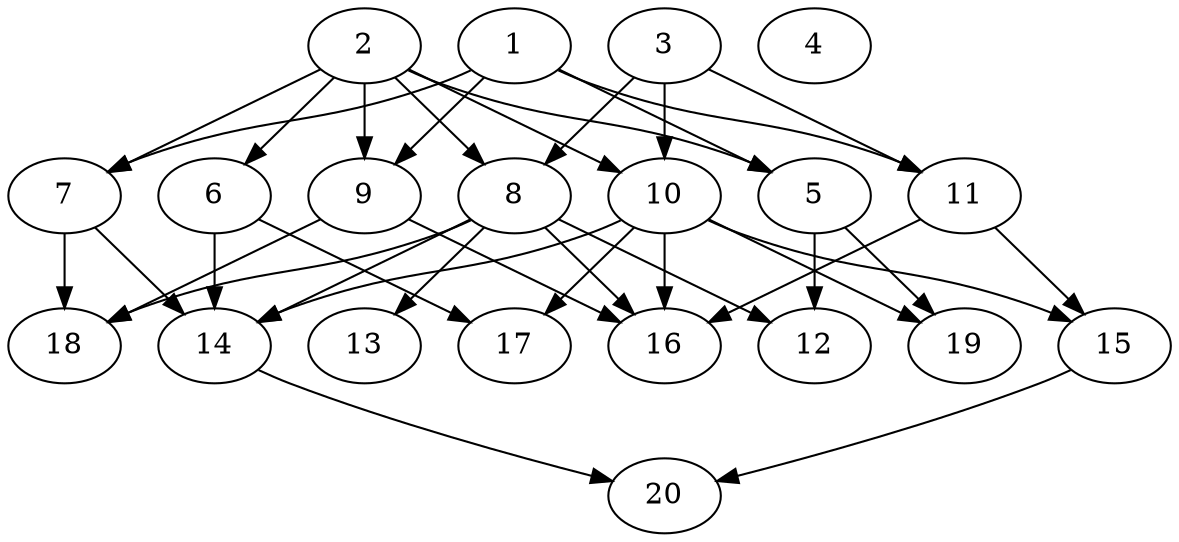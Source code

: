// DAG automatically generated by daggen at Tue Jul 23 14:23:30 2019
// ./daggen --dot -n 20 --ccr 0.3 --fat 0.6 --regular 0.5 --density 0.6 --mindata 5242880 --maxdata 52428800 
digraph G {
  1 [size="73570987", alpha="0.17", expect_size="22071296"] 
  1 -> 5 [size ="22071296"]
  1 -> 7 [size ="22071296"]
  1 -> 9 [size ="22071296"]
  1 -> 11 [size ="22071296"]
  2 [size="56620373", alpha="0.00", expect_size="16986112"] 
  2 -> 5 [size ="16986112"]
  2 -> 6 [size ="16986112"]
  2 -> 7 [size ="16986112"]
  2 -> 8 [size ="16986112"]
  2 -> 9 [size ="16986112"]
  2 -> 10 [size ="16986112"]
  3 [size="34211840", alpha="0.13", expect_size="10263552"] 
  3 -> 8 [size ="10263552"]
  3 -> 10 [size ="10263552"]
  3 -> 11 [size ="10263552"]
  4 [size="87374507", alpha="0.18", expect_size="26212352"] 
  5 [size="123296427", alpha="0.09", expect_size="36988928"] 
  5 -> 12 [size ="36988928"]
  5 -> 19 [size ="36988928"]
  6 [size="82070187", alpha="0.03", expect_size="24621056"] 
  6 -> 14 [size ="24621056"]
  6 -> 17 [size ="24621056"]
  7 [size="130030933", alpha="0.12", expect_size="39009280"] 
  7 -> 14 [size ="39009280"]
  7 -> 18 [size ="39009280"]
  8 [size="110813867", alpha="0.11", expect_size="33244160"] 
  8 -> 12 [size ="33244160"]
  8 -> 13 [size ="33244160"]
  8 -> 14 [size ="33244160"]
  8 -> 16 [size ="33244160"]
  8 -> 18 [size ="33244160"]
  9 [size="57166507", alpha="0.14", expect_size="17149952"] 
  9 -> 16 [size ="17149952"]
  9 -> 18 [size ="17149952"]
  10 [size="90654720", alpha="0.13", expect_size="27196416"] 
  10 -> 14 [size ="27196416"]
  10 -> 15 [size ="27196416"]
  10 -> 16 [size ="27196416"]
  10 -> 17 [size ="27196416"]
  10 -> 19 [size ="27196416"]
  11 [size="170519893", alpha="0.19", expect_size="51155968"] 
  11 -> 15 [size ="51155968"]
  11 -> 16 [size ="51155968"]
  12 [size="146670933", alpha="0.12", expect_size="44001280"] 
  13 [size="147974827", alpha="0.11", expect_size="44392448"] 
  14 [size="89231360", alpha="0.07", expect_size="26769408"] 
  14 -> 20 [size ="26769408"]
  15 [size="69806080", alpha="0.09", expect_size="20941824"] 
  15 -> 20 [size ="20941824"]
  16 [size="141107200", alpha="0.17", expect_size="42332160"] 
  17 [size="161594027", alpha="0.05", expect_size="48478208"] 
  18 [size="98276693", alpha="0.10", expect_size="29483008"] 
  19 [size="27050667", alpha="0.02", expect_size="8115200"] 
  20 [size="135891627", alpha="0.09", expect_size="40767488"] 
}
